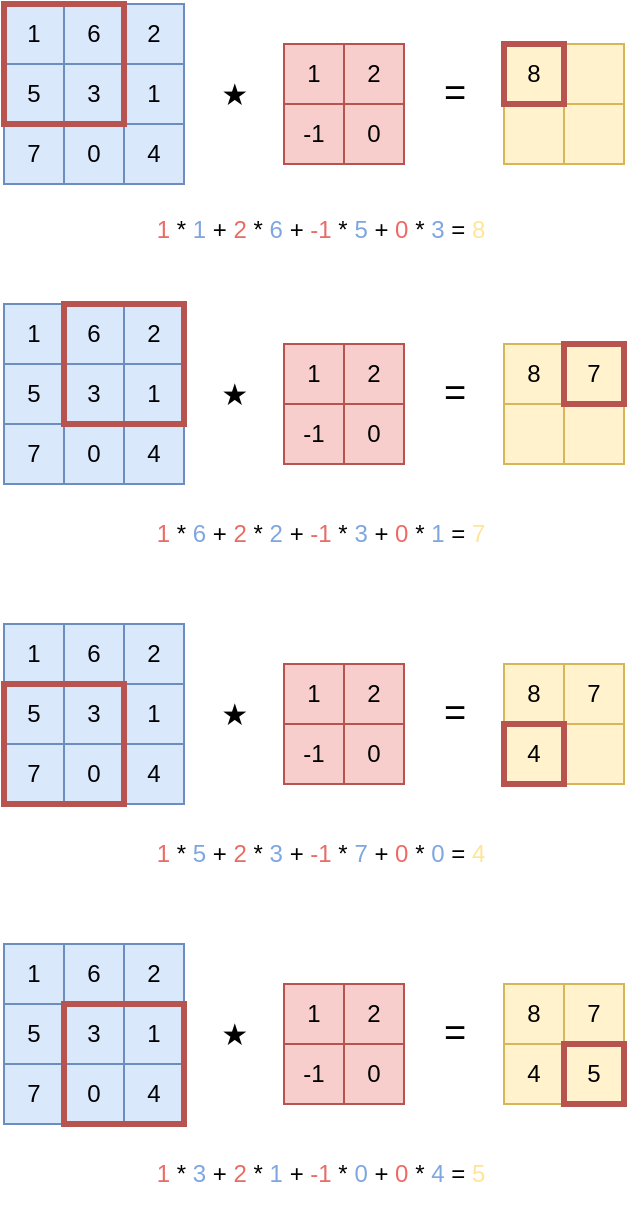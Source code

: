<mxfile version="25.0.1">
  <diagram name="Page-1" id="MbM6oRTo7ASli8I5fxWO">
    <mxGraphModel dx="437" dy="271" grid="1" gridSize="10" guides="1" tooltips="1" connect="1" arrows="1" fold="1" page="1" pageScale="1" pageWidth="827" pageHeight="1169" math="0" shadow="0">
      <root>
        <mxCell id="0" />
        <mxCell id="1" parent="0" />
        <mxCell id="KlU9JFFpNeUgEYdZCyVC-13" value="" style="group;fillColor=#dae8fc;strokeColor=#6c8ebf;gradientColor=none;" vertex="1" connectable="0" parent="1">
          <mxGeometry x="160" y="40" width="90" height="90" as="geometry" />
        </mxCell>
        <mxCell id="KlU9JFFpNeUgEYdZCyVC-1" value="1" style="whiteSpace=wrap;html=1;aspect=fixed;fillColor=#dae8fc;strokeColor=#6c8ebf;gradientColor=none;" vertex="1" parent="KlU9JFFpNeUgEYdZCyVC-13">
          <mxGeometry width="30" height="30" as="geometry" />
        </mxCell>
        <mxCell id="KlU9JFFpNeUgEYdZCyVC-2" value="2" style="whiteSpace=wrap;html=1;aspect=fixed;fillColor=#dae8fc;strokeColor=#6c8ebf;gradientColor=none;" vertex="1" parent="KlU9JFFpNeUgEYdZCyVC-13">
          <mxGeometry x="60" width="30" height="30" as="geometry" />
        </mxCell>
        <mxCell id="KlU9JFFpNeUgEYdZCyVC-3" value="6" style="whiteSpace=wrap;html=1;aspect=fixed;fillColor=#dae8fc;strokeColor=#6c8ebf;gradientColor=none;" vertex="1" parent="KlU9JFFpNeUgEYdZCyVC-13">
          <mxGeometry x="30" width="30" height="30" as="geometry" />
        </mxCell>
        <mxCell id="KlU9JFFpNeUgEYdZCyVC-7" value="5" style="whiteSpace=wrap;html=1;aspect=fixed;fillColor=#dae8fc;strokeColor=#6c8ebf;gradientColor=none;" vertex="1" parent="KlU9JFFpNeUgEYdZCyVC-13">
          <mxGeometry y="30" width="30" height="30" as="geometry" />
        </mxCell>
        <mxCell id="KlU9JFFpNeUgEYdZCyVC-8" value="1" style="whiteSpace=wrap;html=1;aspect=fixed;fillColor=#dae8fc;strokeColor=#6c8ebf;gradientColor=none;" vertex="1" parent="KlU9JFFpNeUgEYdZCyVC-13">
          <mxGeometry x="60" y="30" width="30" height="30" as="geometry" />
        </mxCell>
        <mxCell id="KlU9JFFpNeUgEYdZCyVC-9" value="3" style="whiteSpace=wrap;html=1;aspect=fixed;fillColor=#dae8fc;strokeColor=#6c8ebf;gradientColor=none;" vertex="1" parent="KlU9JFFpNeUgEYdZCyVC-13">
          <mxGeometry x="30" y="30" width="30" height="30" as="geometry" />
        </mxCell>
        <mxCell id="KlU9JFFpNeUgEYdZCyVC-10" value="7" style="whiteSpace=wrap;html=1;aspect=fixed;fillColor=#dae8fc;strokeColor=#6c8ebf;gradientColor=none;" vertex="1" parent="KlU9JFFpNeUgEYdZCyVC-13">
          <mxGeometry y="60" width="30" height="30" as="geometry" />
        </mxCell>
        <mxCell id="KlU9JFFpNeUgEYdZCyVC-11" value="4" style="whiteSpace=wrap;html=1;aspect=fixed;fillColor=#dae8fc;strokeColor=#6c8ebf;gradientColor=none;" vertex="1" parent="KlU9JFFpNeUgEYdZCyVC-13">
          <mxGeometry x="60" y="60" width="30" height="30" as="geometry" />
        </mxCell>
        <mxCell id="KlU9JFFpNeUgEYdZCyVC-12" value="0" style="whiteSpace=wrap;html=1;aspect=fixed;fillColor=#dae8fc;strokeColor=#6c8ebf;gradientColor=none;" vertex="1" parent="KlU9JFFpNeUgEYdZCyVC-13">
          <mxGeometry x="30" y="60" width="30" height="30" as="geometry" />
        </mxCell>
        <mxCell id="KlU9JFFpNeUgEYdZCyVC-30" value="" style="whiteSpace=wrap;html=1;aspect=fixed;fillColor=none;strokeColor=#b85450;strokeWidth=3;" vertex="1" parent="KlU9JFFpNeUgEYdZCyVC-13">
          <mxGeometry width="60" height="60" as="geometry" />
        </mxCell>
        <mxCell id="KlU9JFFpNeUgEYdZCyVC-19" value="" style="group;fillColor=#f8cecc;strokeColor=#b85450;" vertex="1" connectable="0" parent="1">
          <mxGeometry x="300" y="60" width="60" height="60" as="geometry" />
        </mxCell>
        <mxCell id="KlU9JFFpNeUgEYdZCyVC-14" value="1" style="whiteSpace=wrap;html=1;aspect=fixed;fillColor=#f8cecc;strokeColor=#b85450;" vertex="1" parent="KlU9JFFpNeUgEYdZCyVC-19">
          <mxGeometry width="30" height="30" as="geometry" />
        </mxCell>
        <mxCell id="KlU9JFFpNeUgEYdZCyVC-16" value="2" style="whiteSpace=wrap;html=1;aspect=fixed;fillColor=#f8cecc;strokeColor=#b85450;" vertex="1" parent="KlU9JFFpNeUgEYdZCyVC-19">
          <mxGeometry x="30" width="30" height="30" as="geometry" />
        </mxCell>
        <mxCell id="KlU9JFFpNeUgEYdZCyVC-17" value="-1" style="whiteSpace=wrap;html=1;aspect=fixed;fillColor=#f8cecc;strokeColor=#b85450;" vertex="1" parent="KlU9JFFpNeUgEYdZCyVC-19">
          <mxGeometry y="30" width="30" height="30" as="geometry" />
        </mxCell>
        <mxCell id="KlU9JFFpNeUgEYdZCyVC-18" value="0" style="whiteSpace=wrap;html=1;aspect=fixed;fillColor=#f8cecc;strokeColor=#b85450;" vertex="1" parent="KlU9JFFpNeUgEYdZCyVC-19">
          <mxGeometry x="30" y="30" width="30" height="30" as="geometry" />
        </mxCell>
        <mxCell id="KlU9JFFpNeUgEYdZCyVC-20" value="⋆" style="text;whiteSpace=wrap;fontSize=30;" vertex="1" parent="1">
          <mxGeometry x="264" y="60" width="26" height="30" as="geometry" />
        </mxCell>
        <mxCell id="KlU9JFFpNeUgEYdZCyVC-21" value="=" style="text;html=1;align=center;verticalAlign=middle;resizable=0;points=[];autosize=1;strokeColor=none;fillColor=none;fontSize=19;" vertex="1" parent="1">
          <mxGeometry x="370" y="65" width="30" height="40" as="geometry" />
        </mxCell>
        <mxCell id="KlU9JFFpNeUgEYdZCyVC-22" value="" style="group;fillColor=#fff2cc;strokeColor=#d6b656;" vertex="1" connectable="0" parent="1">
          <mxGeometry x="410" y="60" width="60" height="60" as="geometry" />
        </mxCell>
        <mxCell id="KlU9JFFpNeUgEYdZCyVC-23" value="" style="whiteSpace=wrap;html=1;aspect=fixed;fillColor=#fff2cc;strokeColor=#d6b656;" vertex="1" parent="KlU9JFFpNeUgEYdZCyVC-22">
          <mxGeometry width="30" height="30" as="geometry" />
        </mxCell>
        <mxCell id="KlU9JFFpNeUgEYdZCyVC-24" value="" style="whiteSpace=wrap;html=1;aspect=fixed;fillColor=#fff2cc;strokeColor=#d6b656;" vertex="1" parent="KlU9JFFpNeUgEYdZCyVC-22">
          <mxGeometry x="30" width="30" height="30" as="geometry" />
        </mxCell>
        <mxCell id="KlU9JFFpNeUgEYdZCyVC-25" value="" style="whiteSpace=wrap;html=1;aspect=fixed;fillColor=#fff2cc;strokeColor=#d6b656;" vertex="1" parent="KlU9JFFpNeUgEYdZCyVC-22">
          <mxGeometry y="30" width="30" height="30" as="geometry" />
        </mxCell>
        <mxCell id="KlU9JFFpNeUgEYdZCyVC-26" value="" style="whiteSpace=wrap;html=1;aspect=fixed;fillColor=#fff2cc;strokeColor=#d6b656;" vertex="1" parent="KlU9JFFpNeUgEYdZCyVC-22">
          <mxGeometry x="30" y="30" width="30" height="30" as="geometry" />
        </mxCell>
        <mxCell id="KlU9JFFpNeUgEYdZCyVC-36" value="8" style="whiteSpace=wrap;html=1;aspect=fixed;fillColor=none;strokeColor=#b85450;strokeWidth=3;" vertex="1" parent="KlU9JFFpNeUgEYdZCyVC-22">
          <mxGeometry width="30" height="30" as="geometry" />
        </mxCell>
        <mxCell id="KlU9JFFpNeUgEYdZCyVC-37" value="&lt;font color=&quot;#ea6b66&quot;&gt;1&lt;/font&gt; * &lt;font color=&quot;#7ea6e0&quot;&gt;1&lt;/font&gt; + &lt;font color=&quot;#ea6b66&quot;&gt;2&lt;/font&gt; * &lt;font color=&quot;#7ea6e0&quot;&gt;6&lt;/font&gt; + &lt;font color=&quot;#ea6b66&quot;&gt;-1&lt;/font&gt; * &lt;font color=&quot;#7ea6e0&quot;&gt;5 &lt;/font&gt;+ &lt;font color=&quot;#ea6b66&quot;&gt;0&lt;/font&gt; * &lt;font color=&quot;#7ea6e0&quot;&gt;3&lt;/font&gt; = &lt;font color=&quot;#ffe599&quot;&gt;8&lt;/font&gt;" style="text;html=1;align=center;verticalAlign=middle;resizable=0;points=[];autosize=1;strokeColor=none;fillColor=none;" vertex="1" parent="1">
          <mxGeometry x="223" y="138" width="190" height="30" as="geometry" />
        </mxCell>
        <mxCell id="KlU9JFFpNeUgEYdZCyVC-38" value="" style="group;fillColor=#dae8fc;strokeColor=#6c8ebf;gradientColor=none;" vertex="1" connectable="0" parent="1">
          <mxGeometry x="160" y="190" width="90" height="90" as="geometry" />
        </mxCell>
        <mxCell id="KlU9JFFpNeUgEYdZCyVC-39" value="1" style="whiteSpace=wrap;html=1;aspect=fixed;fillColor=#dae8fc;strokeColor=#6c8ebf;gradientColor=none;" vertex="1" parent="KlU9JFFpNeUgEYdZCyVC-38">
          <mxGeometry width="30" height="30" as="geometry" />
        </mxCell>
        <mxCell id="KlU9JFFpNeUgEYdZCyVC-40" value="2" style="whiteSpace=wrap;html=1;aspect=fixed;fillColor=#dae8fc;strokeColor=#6c8ebf;gradientColor=none;" vertex="1" parent="KlU9JFFpNeUgEYdZCyVC-38">
          <mxGeometry x="60" width="30" height="30" as="geometry" />
        </mxCell>
        <mxCell id="KlU9JFFpNeUgEYdZCyVC-41" value="6" style="whiteSpace=wrap;html=1;aspect=fixed;fillColor=#dae8fc;strokeColor=#6c8ebf;gradientColor=none;" vertex="1" parent="KlU9JFFpNeUgEYdZCyVC-38">
          <mxGeometry x="30" width="30" height="30" as="geometry" />
        </mxCell>
        <mxCell id="KlU9JFFpNeUgEYdZCyVC-42" value="5" style="whiteSpace=wrap;html=1;aspect=fixed;fillColor=#dae8fc;strokeColor=#6c8ebf;gradientColor=none;" vertex="1" parent="KlU9JFFpNeUgEYdZCyVC-38">
          <mxGeometry y="30" width="30" height="30" as="geometry" />
        </mxCell>
        <mxCell id="KlU9JFFpNeUgEYdZCyVC-43" value="1" style="whiteSpace=wrap;html=1;aspect=fixed;fillColor=#dae8fc;strokeColor=#6c8ebf;gradientColor=none;" vertex="1" parent="KlU9JFFpNeUgEYdZCyVC-38">
          <mxGeometry x="60" y="30" width="30" height="30" as="geometry" />
        </mxCell>
        <mxCell id="KlU9JFFpNeUgEYdZCyVC-44" value="3" style="whiteSpace=wrap;html=1;aspect=fixed;fillColor=#dae8fc;strokeColor=#6c8ebf;gradientColor=none;" vertex="1" parent="KlU9JFFpNeUgEYdZCyVC-38">
          <mxGeometry x="30" y="30" width="30" height="30" as="geometry" />
        </mxCell>
        <mxCell id="KlU9JFFpNeUgEYdZCyVC-45" value="7" style="whiteSpace=wrap;html=1;aspect=fixed;fillColor=#dae8fc;strokeColor=#6c8ebf;gradientColor=none;" vertex="1" parent="KlU9JFFpNeUgEYdZCyVC-38">
          <mxGeometry y="60" width="30" height="30" as="geometry" />
        </mxCell>
        <mxCell id="KlU9JFFpNeUgEYdZCyVC-46" value="4" style="whiteSpace=wrap;html=1;aspect=fixed;fillColor=#dae8fc;strokeColor=#6c8ebf;gradientColor=none;" vertex="1" parent="KlU9JFFpNeUgEYdZCyVC-38">
          <mxGeometry x="60" y="60" width="30" height="30" as="geometry" />
        </mxCell>
        <mxCell id="KlU9JFFpNeUgEYdZCyVC-47" value="0" style="whiteSpace=wrap;html=1;aspect=fixed;fillColor=#dae8fc;strokeColor=#6c8ebf;gradientColor=none;" vertex="1" parent="KlU9JFFpNeUgEYdZCyVC-38">
          <mxGeometry x="30" y="60" width="30" height="30" as="geometry" />
        </mxCell>
        <mxCell id="KlU9JFFpNeUgEYdZCyVC-49" value="" style="group;fillColor=#f8cecc;strokeColor=#b85450;" vertex="1" connectable="0" parent="1">
          <mxGeometry x="300" y="210" width="60" height="60" as="geometry" />
        </mxCell>
        <mxCell id="KlU9JFFpNeUgEYdZCyVC-50" value="1" style="whiteSpace=wrap;html=1;aspect=fixed;fillColor=#f8cecc;strokeColor=#b85450;" vertex="1" parent="KlU9JFFpNeUgEYdZCyVC-49">
          <mxGeometry width="30" height="30" as="geometry" />
        </mxCell>
        <mxCell id="KlU9JFFpNeUgEYdZCyVC-51" value="2" style="whiteSpace=wrap;html=1;aspect=fixed;fillColor=#f8cecc;strokeColor=#b85450;" vertex="1" parent="KlU9JFFpNeUgEYdZCyVC-49">
          <mxGeometry x="30" width="30" height="30" as="geometry" />
        </mxCell>
        <mxCell id="KlU9JFFpNeUgEYdZCyVC-52" value="-1" style="whiteSpace=wrap;html=1;aspect=fixed;fillColor=#f8cecc;strokeColor=#b85450;" vertex="1" parent="KlU9JFFpNeUgEYdZCyVC-49">
          <mxGeometry y="30" width="30" height="30" as="geometry" />
        </mxCell>
        <mxCell id="KlU9JFFpNeUgEYdZCyVC-53" value="0" style="whiteSpace=wrap;html=1;aspect=fixed;fillColor=#f8cecc;strokeColor=#b85450;" vertex="1" parent="KlU9JFFpNeUgEYdZCyVC-49">
          <mxGeometry x="30" y="30" width="30" height="30" as="geometry" />
        </mxCell>
        <mxCell id="KlU9JFFpNeUgEYdZCyVC-54" value="⋆" style="text;whiteSpace=wrap;fontSize=30;" vertex="1" parent="1">
          <mxGeometry x="264" y="210" width="26" height="30" as="geometry" />
        </mxCell>
        <mxCell id="KlU9JFFpNeUgEYdZCyVC-55" value="=" style="text;html=1;align=center;verticalAlign=middle;resizable=0;points=[];autosize=1;strokeColor=none;fillColor=none;fontSize=19;" vertex="1" parent="1">
          <mxGeometry x="370" y="215" width="30" height="40" as="geometry" />
        </mxCell>
        <mxCell id="KlU9JFFpNeUgEYdZCyVC-56" value="" style="group;fillColor=#fff2cc;strokeColor=#d6b656;" vertex="1" connectable="0" parent="1">
          <mxGeometry x="410" y="210" width="60" height="60" as="geometry" />
        </mxCell>
        <mxCell id="KlU9JFFpNeUgEYdZCyVC-57" value="8" style="whiteSpace=wrap;html=1;aspect=fixed;fillColor=#fff2cc;strokeColor=#d6b656;" vertex="1" parent="KlU9JFFpNeUgEYdZCyVC-56">
          <mxGeometry width="30" height="30" as="geometry" />
        </mxCell>
        <mxCell id="KlU9JFFpNeUgEYdZCyVC-58" value="" style="whiteSpace=wrap;html=1;aspect=fixed;fillColor=#fff2cc;strokeColor=#d6b656;" vertex="1" parent="KlU9JFFpNeUgEYdZCyVC-56">
          <mxGeometry x="30" width="30" height="30" as="geometry" />
        </mxCell>
        <mxCell id="KlU9JFFpNeUgEYdZCyVC-59" value="" style="whiteSpace=wrap;html=1;aspect=fixed;fillColor=#fff2cc;strokeColor=#d6b656;" vertex="1" parent="KlU9JFFpNeUgEYdZCyVC-56">
          <mxGeometry y="30" width="30" height="30" as="geometry" />
        </mxCell>
        <mxCell id="KlU9JFFpNeUgEYdZCyVC-60" value="" style="whiteSpace=wrap;html=1;aspect=fixed;fillColor=#fff2cc;strokeColor=#d6b656;" vertex="1" parent="KlU9JFFpNeUgEYdZCyVC-56">
          <mxGeometry x="30" y="30" width="30" height="30" as="geometry" />
        </mxCell>
        <mxCell id="KlU9JFFpNeUgEYdZCyVC-61" value="7" style="whiteSpace=wrap;html=1;aspect=fixed;fillColor=none;strokeColor=#b85450;strokeWidth=3;" vertex="1" parent="KlU9JFFpNeUgEYdZCyVC-56">
          <mxGeometry x="30" width="30" height="30" as="geometry" />
        </mxCell>
        <mxCell id="KlU9JFFpNeUgEYdZCyVC-48" value="" style="whiteSpace=wrap;html=1;aspect=fixed;fillColor=none;strokeColor=#b85450;strokeWidth=3;" vertex="1" parent="1">
          <mxGeometry x="190" y="190" width="60" height="60" as="geometry" />
        </mxCell>
        <mxCell id="KlU9JFFpNeUgEYdZCyVC-63" value="&lt;font color=&quot;#ea6b66&quot;&gt;1&lt;/font&gt; * &lt;font color=&quot;#7ea6e0&quot;&gt;6&lt;/font&gt; + &lt;font color=&quot;#ea6b66&quot;&gt;2&lt;/font&gt; * &lt;font color=&quot;#7ea6e0&quot;&gt;2&lt;/font&gt; + &lt;font color=&quot;#ea6b66&quot;&gt;-1&lt;/font&gt; * &lt;font color=&quot;#7ea6e0&quot;&gt;3&amp;nbsp;&lt;/font&gt;+ &lt;font color=&quot;#ea6b66&quot;&gt;0&lt;/font&gt; * &lt;font color=&quot;#7ea6e0&quot;&gt;1&lt;/font&gt; = &lt;font color=&quot;#ffe599&quot;&gt;7&lt;/font&gt;" style="text;html=1;align=center;verticalAlign=middle;resizable=0;points=[];autosize=1;strokeColor=none;fillColor=none;" vertex="1" parent="1">
          <mxGeometry x="223" y="290" width="190" height="30" as="geometry" />
        </mxCell>
        <mxCell id="KlU9JFFpNeUgEYdZCyVC-65" value="" style="group;fillColor=#dae8fc;strokeColor=#6c8ebf;gradientColor=none;" vertex="1" connectable="0" parent="1">
          <mxGeometry x="160" y="350" width="90" height="90" as="geometry" />
        </mxCell>
        <mxCell id="KlU9JFFpNeUgEYdZCyVC-66" value="1" style="whiteSpace=wrap;html=1;aspect=fixed;fillColor=#dae8fc;strokeColor=#6c8ebf;gradientColor=none;" vertex="1" parent="KlU9JFFpNeUgEYdZCyVC-65">
          <mxGeometry width="30" height="30" as="geometry" />
        </mxCell>
        <mxCell id="KlU9JFFpNeUgEYdZCyVC-67" value="2" style="whiteSpace=wrap;html=1;aspect=fixed;fillColor=#dae8fc;strokeColor=#6c8ebf;gradientColor=none;" vertex="1" parent="KlU9JFFpNeUgEYdZCyVC-65">
          <mxGeometry x="60" width="30" height="30" as="geometry" />
        </mxCell>
        <mxCell id="KlU9JFFpNeUgEYdZCyVC-68" value="6" style="whiteSpace=wrap;html=1;aspect=fixed;fillColor=#dae8fc;strokeColor=#6c8ebf;gradientColor=none;" vertex="1" parent="KlU9JFFpNeUgEYdZCyVC-65">
          <mxGeometry x="30" width="30" height="30" as="geometry" />
        </mxCell>
        <mxCell id="KlU9JFFpNeUgEYdZCyVC-69" value="5" style="whiteSpace=wrap;html=1;aspect=fixed;fillColor=#dae8fc;strokeColor=#6c8ebf;gradientColor=none;" vertex="1" parent="KlU9JFFpNeUgEYdZCyVC-65">
          <mxGeometry y="30" width="30" height="30" as="geometry" />
        </mxCell>
        <mxCell id="KlU9JFFpNeUgEYdZCyVC-70" value="1" style="whiteSpace=wrap;html=1;aspect=fixed;fillColor=#dae8fc;strokeColor=#6c8ebf;gradientColor=none;" vertex="1" parent="KlU9JFFpNeUgEYdZCyVC-65">
          <mxGeometry x="60" y="30" width="30" height="30" as="geometry" />
        </mxCell>
        <mxCell id="KlU9JFFpNeUgEYdZCyVC-71" value="3" style="whiteSpace=wrap;html=1;aspect=fixed;fillColor=#dae8fc;strokeColor=#6c8ebf;gradientColor=none;" vertex="1" parent="KlU9JFFpNeUgEYdZCyVC-65">
          <mxGeometry x="30" y="30" width="30" height="30" as="geometry" />
        </mxCell>
        <mxCell id="KlU9JFFpNeUgEYdZCyVC-72" value="7" style="whiteSpace=wrap;html=1;aspect=fixed;fillColor=#dae8fc;strokeColor=#6c8ebf;gradientColor=none;" vertex="1" parent="KlU9JFFpNeUgEYdZCyVC-65">
          <mxGeometry y="60" width="30" height="30" as="geometry" />
        </mxCell>
        <mxCell id="KlU9JFFpNeUgEYdZCyVC-73" value="4" style="whiteSpace=wrap;html=1;aspect=fixed;fillColor=#dae8fc;strokeColor=#6c8ebf;gradientColor=none;" vertex="1" parent="KlU9JFFpNeUgEYdZCyVC-65">
          <mxGeometry x="60" y="60" width="30" height="30" as="geometry" />
        </mxCell>
        <mxCell id="KlU9JFFpNeUgEYdZCyVC-74" value="0" style="whiteSpace=wrap;html=1;aspect=fixed;fillColor=#dae8fc;strokeColor=#6c8ebf;gradientColor=none;" vertex="1" parent="KlU9JFFpNeUgEYdZCyVC-65">
          <mxGeometry x="30" y="60" width="30" height="30" as="geometry" />
        </mxCell>
        <mxCell id="KlU9JFFpNeUgEYdZCyVC-88" value="" style="whiteSpace=wrap;html=1;aspect=fixed;fillColor=none;strokeColor=#b85450;strokeWidth=3;" vertex="1" parent="KlU9JFFpNeUgEYdZCyVC-65">
          <mxGeometry y="30" width="60" height="60" as="geometry" />
        </mxCell>
        <mxCell id="KlU9JFFpNeUgEYdZCyVC-75" value="" style="group;fillColor=#f8cecc;strokeColor=#b85450;" vertex="1" connectable="0" parent="1">
          <mxGeometry x="300" y="370" width="60" height="60" as="geometry" />
        </mxCell>
        <mxCell id="KlU9JFFpNeUgEYdZCyVC-76" value="1" style="whiteSpace=wrap;html=1;aspect=fixed;fillColor=#f8cecc;strokeColor=#b85450;" vertex="1" parent="KlU9JFFpNeUgEYdZCyVC-75">
          <mxGeometry width="30" height="30" as="geometry" />
        </mxCell>
        <mxCell id="KlU9JFFpNeUgEYdZCyVC-77" value="2" style="whiteSpace=wrap;html=1;aspect=fixed;fillColor=#f8cecc;strokeColor=#b85450;" vertex="1" parent="KlU9JFFpNeUgEYdZCyVC-75">
          <mxGeometry x="30" width="30" height="30" as="geometry" />
        </mxCell>
        <mxCell id="KlU9JFFpNeUgEYdZCyVC-78" value="-1" style="whiteSpace=wrap;html=1;aspect=fixed;fillColor=#f8cecc;strokeColor=#b85450;" vertex="1" parent="KlU9JFFpNeUgEYdZCyVC-75">
          <mxGeometry y="30" width="30" height="30" as="geometry" />
        </mxCell>
        <mxCell id="KlU9JFFpNeUgEYdZCyVC-79" value="0" style="whiteSpace=wrap;html=1;aspect=fixed;fillColor=#f8cecc;strokeColor=#b85450;" vertex="1" parent="KlU9JFFpNeUgEYdZCyVC-75">
          <mxGeometry x="30" y="30" width="30" height="30" as="geometry" />
        </mxCell>
        <mxCell id="KlU9JFFpNeUgEYdZCyVC-80" value="⋆" style="text;whiteSpace=wrap;fontSize=30;" vertex="1" parent="1">
          <mxGeometry x="264" y="370" width="26" height="30" as="geometry" />
        </mxCell>
        <mxCell id="KlU9JFFpNeUgEYdZCyVC-81" value="=" style="text;html=1;align=center;verticalAlign=middle;resizable=0;points=[];autosize=1;strokeColor=none;fillColor=none;fontSize=19;" vertex="1" parent="1">
          <mxGeometry x="370" y="375" width="30" height="40" as="geometry" />
        </mxCell>
        <mxCell id="KlU9JFFpNeUgEYdZCyVC-82" value="" style="group;fillColor=#fff2cc;strokeColor=#d6b656;" vertex="1" connectable="0" parent="1">
          <mxGeometry x="410" y="370" width="60" height="60" as="geometry" />
        </mxCell>
        <mxCell id="KlU9JFFpNeUgEYdZCyVC-83" value="8" style="whiteSpace=wrap;html=1;aspect=fixed;fillColor=#fff2cc;strokeColor=#d6b656;" vertex="1" parent="KlU9JFFpNeUgEYdZCyVC-82">
          <mxGeometry width="30" height="30" as="geometry" />
        </mxCell>
        <mxCell id="KlU9JFFpNeUgEYdZCyVC-84" value="7" style="whiteSpace=wrap;html=1;aspect=fixed;fillColor=#fff2cc;strokeColor=#d6b656;" vertex="1" parent="KlU9JFFpNeUgEYdZCyVC-82">
          <mxGeometry x="30" width="30" height="30" as="geometry" />
        </mxCell>
        <mxCell id="KlU9JFFpNeUgEYdZCyVC-85" value="" style="whiteSpace=wrap;html=1;aspect=fixed;fillColor=#fff2cc;strokeColor=#d6b656;" vertex="1" parent="KlU9JFFpNeUgEYdZCyVC-82">
          <mxGeometry y="30" width="30" height="30" as="geometry" />
        </mxCell>
        <mxCell id="KlU9JFFpNeUgEYdZCyVC-86" value="" style="whiteSpace=wrap;html=1;aspect=fixed;fillColor=#fff2cc;strokeColor=#d6b656;" vertex="1" parent="KlU9JFFpNeUgEYdZCyVC-82">
          <mxGeometry x="30" y="30" width="30" height="30" as="geometry" />
        </mxCell>
        <mxCell id="KlU9JFFpNeUgEYdZCyVC-89" value="&lt;font color=&quot;#ea6b66&quot;&gt;1&lt;/font&gt; * &lt;font color=&quot;#7ea6e0&quot;&gt;5&lt;/font&gt;&amp;nbsp;+ &lt;font color=&quot;#ea6b66&quot;&gt;2&lt;/font&gt; * &lt;font color=&quot;#7ea6e0&quot;&gt;3&lt;/font&gt;&amp;nbsp;+ &lt;font color=&quot;#ea6b66&quot;&gt;-1&lt;/font&gt; * &lt;font color=&quot;#7ea6e0&quot;&gt;7&amp;nbsp;&lt;/font&gt;+ &lt;font color=&quot;#ea6b66&quot;&gt;0&lt;/font&gt; * &lt;font color=&quot;#7ea6e0&quot;&gt;0&lt;/font&gt; = &lt;font color=&quot;#ffe599&quot;&gt;4&lt;/font&gt;" style="text;html=1;align=center;verticalAlign=middle;resizable=0;points=[];autosize=1;strokeColor=none;fillColor=none;" vertex="1" parent="1">
          <mxGeometry x="223" y="450" width="190" height="30" as="geometry" />
        </mxCell>
        <mxCell id="KlU9JFFpNeUgEYdZCyVC-87" value="4" style="whiteSpace=wrap;html=1;aspect=fixed;fillColor=none;strokeColor=#b85450;strokeWidth=3;" vertex="1" parent="1">
          <mxGeometry x="410" y="400" width="30" height="30" as="geometry" />
        </mxCell>
        <mxCell id="KlU9JFFpNeUgEYdZCyVC-91" value="" style="group;fillColor=#dae8fc;strokeColor=#6c8ebf;gradientColor=none;" vertex="1" connectable="0" parent="1">
          <mxGeometry x="160" y="510" width="90" height="90" as="geometry" />
        </mxCell>
        <mxCell id="KlU9JFFpNeUgEYdZCyVC-92" value="1" style="whiteSpace=wrap;html=1;aspect=fixed;fillColor=#dae8fc;strokeColor=#6c8ebf;gradientColor=none;" vertex="1" parent="KlU9JFFpNeUgEYdZCyVC-91">
          <mxGeometry width="30" height="30" as="geometry" />
        </mxCell>
        <mxCell id="KlU9JFFpNeUgEYdZCyVC-93" value="2" style="whiteSpace=wrap;html=1;aspect=fixed;fillColor=#dae8fc;strokeColor=#6c8ebf;gradientColor=none;" vertex="1" parent="KlU9JFFpNeUgEYdZCyVC-91">
          <mxGeometry x="60" width="30" height="30" as="geometry" />
        </mxCell>
        <mxCell id="KlU9JFFpNeUgEYdZCyVC-94" value="6" style="whiteSpace=wrap;html=1;aspect=fixed;fillColor=#dae8fc;strokeColor=#6c8ebf;gradientColor=none;" vertex="1" parent="KlU9JFFpNeUgEYdZCyVC-91">
          <mxGeometry x="30" width="30" height="30" as="geometry" />
        </mxCell>
        <mxCell id="KlU9JFFpNeUgEYdZCyVC-95" value="5" style="whiteSpace=wrap;html=1;aspect=fixed;fillColor=#dae8fc;strokeColor=#6c8ebf;gradientColor=none;" vertex="1" parent="KlU9JFFpNeUgEYdZCyVC-91">
          <mxGeometry y="30" width="30" height="30" as="geometry" />
        </mxCell>
        <mxCell id="KlU9JFFpNeUgEYdZCyVC-96" value="1" style="whiteSpace=wrap;html=1;aspect=fixed;fillColor=#dae8fc;strokeColor=#6c8ebf;gradientColor=none;" vertex="1" parent="KlU9JFFpNeUgEYdZCyVC-91">
          <mxGeometry x="60" y="30" width="30" height="30" as="geometry" />
        </mxCell>
        <mxCell id="KlU9JFFpNeUgEYdZCyVC-97" value="3" style="whiteSpace=wrap;html=1;aspect=fixed;fillColor=#dae8fc;strokeColor=#6c8ebf;gradientColor=none;" vertex="1" parent="KlU9JFFpNeUgEYdZCyVC-91">
          <mxGeometry x="30" y="30" width="30" height="30" as="geometry" />
        </mxCell>
        <mxCell id="KlU9JFFpNeUgEYdZCyVC-98" value="7" style="whiteSpace=wrap;html=1;aspect=fixed;fillColor=#dae8fc;strokeColor=#6c8ebf;gradientColor=none;" vertex="1" parent="KlU9JFFpNeUgEYdZCyVC-91">
          <mxGeometry y="60" width="30" height="30" as="geometry" />
        </mxCell>
        <mxCell id="KlU9JFFpNeUgEYdZCyVC-99" value="4" style="whiteSpace=wrap;html=1;aspect=fixed;fillColor=#dae8fc;strokeColor=#6c8ebf;gradientColor=none;" vertex="1" parent="KlU9JFFpNeUgEYdZCyVC-91">
          <mxGeometry x="60" y="60" width="30" height="30" as="geometry" />
        </mxCell>
        <mxCell id="KlU9JFFpNeUgEYdZCyVC-100" value="0" style="whiteSpace=wrap;html=1;aspect=fixed;fillColor=#dae8fc;strokeColor=#6c8ebf;gradientColor=none;" vertex="1" parent="KlU9JFFpNeUgEYdZCyVC-91">
          <mxGeometry x="30" y="60" width="30" height="30" as="geometry" />
        </mxCell>
        <mxCell id="KlU9JFFpNeUgEYdZCyVC-101" value="" style="whiteSpace=wrap;html=1;aspect=fixed;fillColor=none;strokeColor=#b85450;strokeWidth=3;" vertex="1" parent="KlU9JFFpNeUgEYdZCyVC-91">
          <mxGeometry x="30" y="30" width="60" height="60" as="geometry" />
        </mxCell>
        <mxCell id="KlU9JFFpNeUgEYdZCyVC-102" value="" style="group;fillColor=#f8cecc;strokeColor=#b85450;" vertex="1" connectable="0" parent="1">
          <mxGeometry x="300" y="530" width="60" height="60" as="geometry" />
        </mxCell>
        <mxCell id="KlU9JFFpNeUgEYdZCyVC-103" value="1" style="whiteSpace=wrap;html=1;aspect=fixed;fillColor=#f8cecc;strokeColor=#b85450;" vertex="1" parent="KlU9JFFpNeUgEYdZCyVC-102">
          <mxGeometry width="30" height="30" as="geometry" />
        </mxCell>
        <mxCell id="KlU9JFFpNeUgEYdZCyVC-104" value="2" style="whiteSpace=wrap;html=1;aspect=fixed;fillColor=#f8cecc;strokeColor=#b85450;" vertex="1" parent="KlU9JFFpNeUgEYdZCyVC-102">
          <mxGeometry x="30" width="30" height="30" as="geometry" />
        </mxCell>
        <mxCell id="KlU9JFFpNeUgEYdZCyVC-105" value="-1" style="whiteSpace=wrap;html=1;aspect=fixed;fillColor=#f8cecc;strokeColor=#b85450;" vertex="1" parent="KlU9JFFpNeUgEYdZCyVC-102">
          <mxGeometry y="30" width="30" height="30" as="geometry" />
        </mxCell>
        <mxCell id="KlU9JFFpNeUgEYdZCyVC-106" value="0" style="whiteSpace=wrap;html=1;aspect=fixed;fillColor=#f8cecc;strokeColor=#b85450;" vertex="1" parent="KlU9JFFpNeUgEYdZCyVC-102">
          <mxGeometry x="30" y="30" width="30" height="30" as="geometry" />
        </mxCell>
        <mxCell id="KlU9JFFpNeUgEYdZCyVC-107" value="⋆" style="text;whiteSpace=wrap;fontSize=30;" vertex="1" parent="1">
          <mxGeometry x="264" y="530" width="26" height="30" as="geometry" />
        </mxCell>
        <mxCell id="KlU9JFFpNeUgEYdZCyVC-108" value="=" style="text;html=1;align=center;verticalAlign=middle;resizable=0;points=[];autosize=1;strokeColor=none;fillColor=none;fontSize=19;" vertex="1" parent="1">
          <mxGeometry x="370" y="535" width="30" height="40" as="geometry" />
        </mxCell>
        <mxCell id="KlU9JFFpNeUgEYdZCyVC-109" value="" style="group;fillColor=#fff2cc;strokeColor=#d6b656;" vertex="1" connectable="0" parent="1">
          <mxGeometry x="410" y="530" width="60" height="60" as="geometry" />
        </mxCell>
        <mxCell id="KlU9JFFpNeUgEYdZCyVC-110" value="8" style="whiteSpace=wrap;html=1;aspect=fixed;fillColor=#fff2cc;strokeColor=#d6b656;" vertex="1" parent="KlU9JFFpNeUgEYdZCyVC-109">
          <mxGeometry width="30" height="30" as="geometry" />
        </mxCell>
        <mxCell id="KlU9JFFpNeUgEYdZCyVC-111" value="7" style="whiteSpace=wrap;html=1;aspect=fixed;fillColor=#fff2cc;strokeColor=#d6b656;" vertex="1" parent="KlU9JFFpNeUgEYdZCyVC-109">
          <mxGeometry x="30" width="30" height="30" as="geometry" />
        </mxCell>
        <mxCell id="KlU9JFFpNeUgEYdZCyVC-112" value="4" style="whiteSpace=wrap;html=1;aspect=fixed;fillColor=#fff2cc;strokeColor=#d6b656;" vertex="1" parent="KlU9JFFpNeUgEYdZCyVC-109">
          <mxGeometry y="30" width="30" height="30" as="geometry" />
        </mxCell>
        <mxCell id="KlU9JFFpNeUgEYdZCyVC-113" value="" style="whiteSpace=wrap;html=1;aspect=fixed;fillColor=#fff2cc;strokeColor=#d6b656;" vertex="1" parent="KlU9JFFpNeUgEYdZCyVC-109">
          <mxGeometry x="30" y="30" width="30" height="30" as="geometry" />
        </mxCell>
        <mxCell id="KlU9JFFpNeUgEYdZCyVC-115" value="5" style="whiteSpace=wrap;html=1;aspect=fixed;fillColor=none;strokeColor=#b85450;strokeWidth=3;" vertex="1" parent="KlU9JFFpNeUgEYdZCyVC-109">
          <mxGeometry x="30" y="30" width="30" height="30" as="geometry" />
        </mxCell>
        <mxCell id="KlU9JFFpNeUgEYdZCyVC-114" value="&lt;font color=&quot;#ea6b66&quot;&gt;1&lt;/font&gt; * &lt;font color=&quot;#7ea6e0&quot;&gt;3&lt;/font&gt;&amp;nbsp;+ &lt;font color=&quot;#ea6b66&quot;&gt;2&lt;/font&gt; * &lt;font color=&quot;#7ea6e0&quot;&gt;1&lt;/font&gt;&amp;nbsp;+ &lt;font color=&quot;#ea6b66&quot;&gt;-1&lt;/font&gt; * &lt;font color=&quot;#7ea6e0&quot;&gt;0&amp;nbsp;&lt;/font&gt;+ &lt;font color=&quot;#ea6b66&quot;&gt;0&lt;/font&gt; * &lt;font color=&quot;#7ea6e0&quot;&gt;4&lt;/font&gt;&amp;nbsp;= &lt;font color=&quot;#ffe599&quot;&gt;5&lt;/font&gt;" style="text;html=1;align=center;verticalAlign=middle;resizable=0;points=[];autosize=1;strokeColor=none;fillColor=none;" vertex="1" parent="1">
          <mxGeometry x="223" y="610" width="190" height="30" as="geometry" />
        </mxCell>
      </root>
    </mxGraphModel>
  </diagram>
</mxfile>
